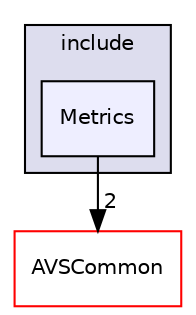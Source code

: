 digraph "/workplace/avs-device-sdk/Metrics/SampleMetricSink/include/Metrics" {
  compound=true
  node [ fontsize="10", fontname="Helvetica"];
  edge [ labelfontsize="10", labelfontname="Helvetica"];
  subgraph clusterdir_101b095db37944aa2a0a3f24e5441fda {
    graph [ bgcolor="#ddddee", pencolor="black", label="include" fontname="Helvetica", fontsize="10", URL="dir_101b095db37944aa2a0a3f24e5441fda.html"]
  dir_435bc09dfe64b89aafb7b94e4daa2888 [shape=box, label="Metrics", style="filled", fillcolor="#eeeeff", pencolor="black", URL="dir_435bc09dfe64b89aafb7b94e4daa2888.html"];
  }
  dir_13e65effb2bde530b17b3d5eefcd0266 [shape=box label="AVSCommon" fillcolor="white" style="filled" color="red" URL="dir_13e65effb2bde530b17b3d5eefcd0266.html"];
  dir_435bc09dfe64b89aafb7b94e4daa2888->dir_13e65effb2bde530b17b3d5eefcd0266 [headlabel="2", labeldistance=1.5 headhref="dir_000566_000017.html"];
}
